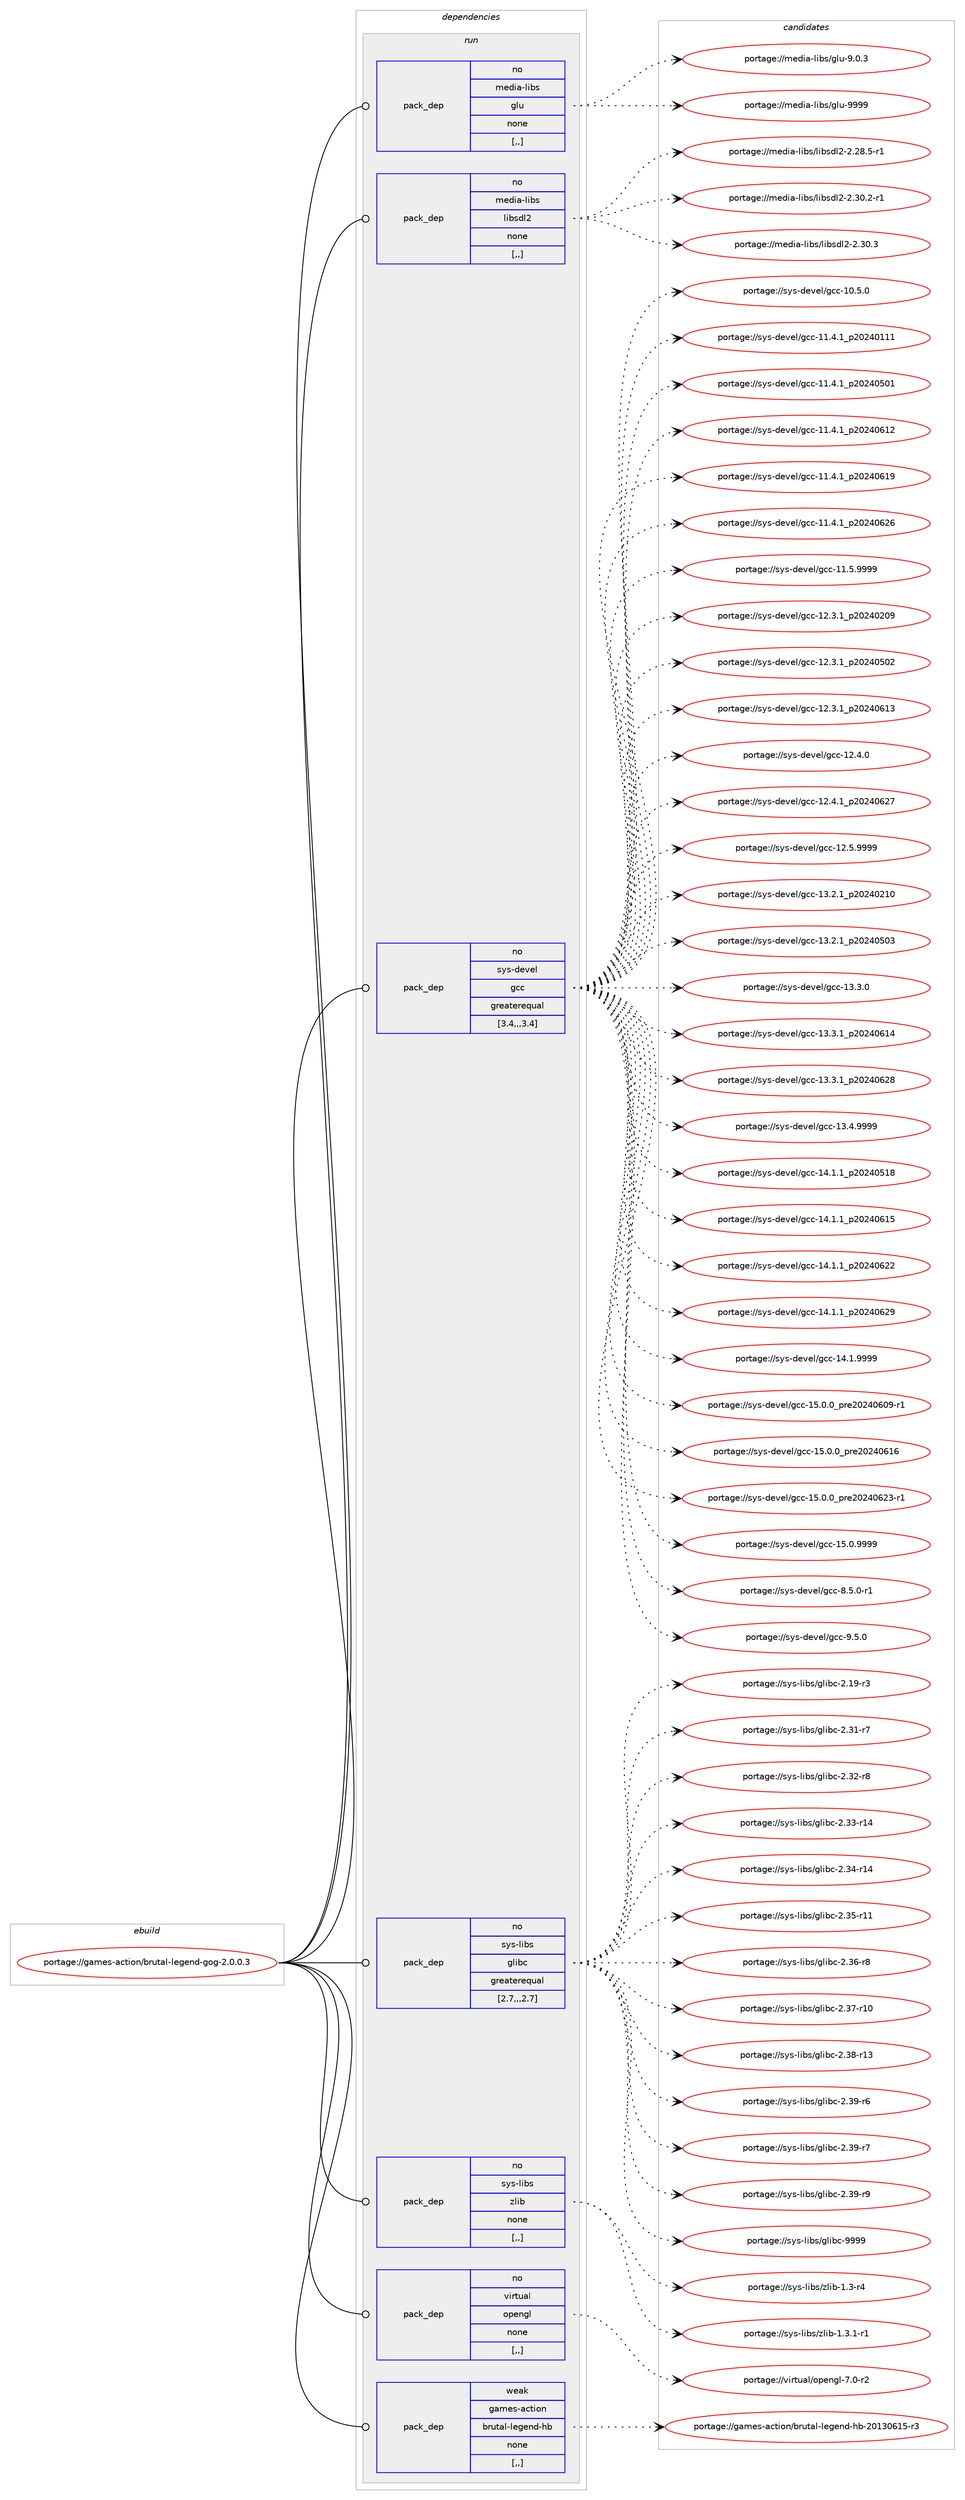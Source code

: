 digraph prolog {

# *************
# Graph options
# *************

newrank=true;
concentrate=true;
compound=true;
graph [rankdir=LR,fontname=Helvetica,fontsize=10,ranksep=1.5];#, ranksep=2.5, nodesep=0.2];
edge  [arrowhead=vee];
node  [fontname=Helvetica,fontsize=10];

# **********
# The ebuild
# **********

subgraph cluster_leftcol {
color=gray;
rank=same;
label=<<i>ebuild</i>>;
id [label="portage://games-action/brutal-legend-gog-2.0.0.3", color=red, width=4, href="../games-action/brutal-legend-gog-2.0.0.3.svg"];
}

# ****************
# The dependencies
# ****************

subgraph cluster_midcol {
color=gray;
label=<<i>dependencies</i>>;
subgraph cluster_compile {
fillcolor="#eeeeee";
style=filled;
label=<<i>compile</i>>;
}
subgraph cluster_compileandrun {
fillcolor="#eeeeee";
style=filled;
label=<<i>compile and run</i>>;
}
subgraph cluster_run {
fillcolor="#eeeeee";
style=filled;
label=<<i>run</i>>;
subgraph pack156230 {
dependency218981 [label=<<TABLE BORDER="0" CELLBORDER="1" CELLSPACING="0" CELLPADDING="4" WIDTH="220"><TR><TD ROWSPAN="6" CELLPADDING="30">pack_dep</TD></TR><TR><TD WIDTH="110">no</TD></TR><TR><TD>media-libs</TD></TR><TR><TD>glu</TD></TR><TR><TD>none</TD></TR><TR><TD>[,,]</TD></TR></TABLE>>, shape=none, color=blue];
}
id:e -> dependency218981:w [weight=20,style="solid",arrowhead="odot"];
subgraph pack156231 {
dependency218982 [label=<<TABLE BORDER="0" CELLBORDER="1" CELLSPACING="0" CELLPADDING="4" WIDTH="220"><TR><TD ROWSPAN="6" CELLPADDING="30">pack_dep</TD></TR><TR><TD WIDTH="110">no</TD></TR><TR><TD>media-libs</TD></TR><TR><TD>libsdl2</TD></TR><TR><TD>none</TD></TR><TR><TD>[,,]</TD></TR></TABLE>>, shape=none, color=blue];
}
id:e -> dependency218982:w [weight=20,style="solid",arrowhead="odot"];
subgraph pack156232 {
dependency218983 [label=<<TABLE BORDER="0" CELLBORDER="1" CELLSPACING="0" CELLPADDING="4" WIDTH="220"><TR><TD ROWSPAN="6" CELLPADDING="30">pack_dep</TD></TR><TR><TD WIDTH="110">no</TD></TR><TR><TD>sys-devel</TD></TR><TR><TD>gcc</TD></TR><TR><TD>greaterequal</TD></TR><TR><TD>[3.4,,,3.4]</TD></TR></TABLE>>, shape=none, color=blue];
}
id:e -> dependency218983:w [weight=20,style="solid",arrowhead="odot"];
subgraph pack156233 {
dependency218984 [label=<<TABLE BORDER="0" CELLBORDER="1" CELLSPACING="0" CELLPADDING="4" WIDTH="220"><TR><TD ROWSPAN="6" CELLPADDING="30">pack_dep</TD></TR><TR><TD WIDTH="110">no</TD></TR><TR><TD>sys-libs</TD></TR><TR><TD>glibc</TD></TR><TR><TD>greaterequal</TD></TR><TR><TD>[2.7,,,2.7]</TD></TR></TABLE>>, shape=none, color=blue];
}
id:e -> dependency218984:w [weight=20,style="solid",arrowhead="odot"];
subgraph pack156234 {
dependency218985 [label=<<TABLE BORDER="0" CELLBORDER="1" CELLSPACING="0" CELLPADDING="4" WIDTH="220"><TR><TD ROWSPAN="6" CELLPADDING="30">pack_dep</TD></TR><TR><TD WIDTH="110">no</TD></TR><TR><TD>sys-libs</TD></TR><TR><TD>zlib</TD></TR><TR><TD>none</TD></TR><TR><TD>[,,]</TD></TR></TABLE>>, shape=none, color=blue];
}
id:e -> dependency218985:w [weight=20,style="solid",arrowhead="odot"];
subgraph pack156235 {
dependency218986 [label=<<TABLE BORDER="0" CELLBORDER="1" CELLSPACING="0" CELLPADDING="4" WIDTH="220"><TR><TD ROWSPAN="6" CELLPADDING="30">pack_dep</TD></TR><TR><TD WIDTH="110">no</TD></TR><TR><TD>virtual</TD></TR><TR><TD>opengl</TD></TR><TR><TD>none</TD></TR><TR><TD>[,,]</TD></TR></TABLE>>, shape=none, color=blue];
}
id:e -> dependency218986:w [weight=20,style="solid",arrowhead="odot"];
subgraph pack156236 {
dependency218987 [label=<<TABLE BORDER="0" CELLBORDER="1" CELLSPACING="0" CELLPADDING="4" WIDTH="220"><TR><TD ROWSPAN="6" CELLPADDING="30">pack_dep</TD></TR><TR><TD WIDTH="110">weak</TD></TR><TR><TD>games-action</TD></TR><TR><TD>brutal-legend-hb</TD></TR><TR><TD>none</TD></TR><TR><TD>[,,]</TD></TR></TABLE>>, shape=none, color=blue];
}
id:e -> dependency218987:w [weight=20,style="solid",arrowhead="odot"];
}
}

# **************
# The candidates
# **************

subgraph cluster_choices {
rank=same;
color=gray;
label=<<i>candidates</i>>;

subgraph choice156230 {
color=black;
nodesep=1;
choice10910110010597451081059811547103108117455746484651 [label="portage://media-libs/glu-9.0.3", color=red, width=4,href="../media-libs/glu-9.0.3.svg"];
choice109101100105974510810598115471031081174557575757 [label="portage://media-libs/glu-9999", color=red, width=4,href="../media-libs/glu-9999.svg"];
dependency218981:e -> choice10910110010597451081059811547103108117455746484651:w [style=dotted,weight="100"];
dependency218981:e -> choice109101100105974510810598115471031081174557575757:w [style=dotted,weight="100"];
}
subgraph choice156231 {
color=black;
nodesep=1;
choice109101100105974510810598115471081059811510010850455046505646534511449 [label="portage://media-libs/libsdl2-2.28.5-r1", color=red, width=4,href="../media-libs/libsdl2-2.28.5-r1.svg"];
choice109101100105974510810598115471081059811510010850455046514846504511449 [label="portage://media-libs/libsdl2-2.30.2-r1", color=red, width=4,href="../media-libs/libsdl2-2.30.2-r1.svg"];
choice10910110010597451081059811547108105981151001085045504651484651 [label="portage://media-libs/libsdl2-2.30.3", color=red, width=4,href="../media-libs/libsdl2-2.30.3.svg"];
dependency218982:e -> choice109101100105974510810598115471081059811510010850455046505646534511449:w [style=dotted,weight="100"];
dependency218982:e -> choice109101100105974510810598115471081059811510010850455046514846504511449:w [style=dotted,weight="100"];
dependency218982:e -> choice10910110010597451081059811547108105981151001085045504651484651:w [style=dotted,weight="100"];
}
subgraph choice156232 {
color=black;
nodesep=1;
choice1151211154510010111810110847103999945494846534648 [label="portage://sys-devel/gcc-10.5.0", color=red, width=4,href="../sys-devel/gcc-10.5.0.svg"];
choice1151211154510010111810110847103999945494946524649951125048505248494949 [label="portage://sys-devel/gcc-11.4.1_p20240111", color=red, width=4,href="../sys-devel/gcc-11.4.1_p20240111.svg"];
choice1151211154510010111810110847103999945494946524649951125048505248534849 [label="portage://sys-devel/gcc-11.4.1_p20240501", color=red, width=4,href="../sys-devel/gcc-11.4.1_p20240501.svg"];
choice1151211154510010111810110847103999945494946524649951125048505248544950 [label="portage://sys-devel/gcc-11.4.1_p20240612", color=red, width=4,href="../sys-devel/gcc-11.4.1_p20240612.svg"];
choice1151211154510010111810110847103999945494946524649951125048505248544957 [label="portage://sys-devel/gcc-11.4.1_p20240619", color=red, width=4,href="../sys-devel/gcc-11.4.1_p20240619.svg"];
choice1151211154510010111810110847103999945494946524649951125048505248545054 [label="portage://sys-devel/gcc-11.4.1_p20240626", color=red, width=4,href="../sys-devel/gcc-11.4.1_p20240626.svg"];
choice1151211154510010111810110847103999945494946534657575757 [label="portage://sys-devel/gcc-11.5.9999", color=red, width=4,href="../sys-devel/gcc-11.5.9999.svg"];
choice1151211154510010111810110847103999945495046514649951125048505248504857 [label="portage://sys-devel/gcc-12.3.1_p20240209", color=red, width=4,href="../sys-devel/gcc-12.3.1_p20240209.svg"];
choice1151211154510010111810110847103999945495046514649951125048505248534850 [label="portage://sys-devel/gcc-12.3.1_p20240502", color=red, width=4,href="../sys-devel/gcc-12.3.1_p20240502.svg"];
choice1151211154510010111810110847103999945495046514649951125048505248544951 [label="portage://sys-devel/gcc-12.3.1_p20240613", color=red, width=4,href="../sys-devel/gcc-12.3.1_p20240613.svg"];
choice1151211154510010111810110847103999945495046524648 [label="portage://sys-devel/gcc-12.4.0", color=red, width=4,href="../sys-devel/gcc-12.4.0.svg"];
choice1151211154510010111810110847103999945495046524649951125048505248545055 [label="portage://sys-devel/gcc-12.4.1_p20240627", color=red, width=4,href="../sys-devel/gcc-12.4.1_p20240627.svg"];
choice1151211154510010111810110847103999945495046534657575757 [label="portage://sys-devel/gcc-12.5.9999", color=red, width=4,href="../sys-devel/gcc-12.5.9999.svg"];
choice1151211154510010111810110847103999945495146504649951125048505248504948 [label="portage://sys-devel/gcc-13.2.1_p20240210", color=red, width=4,href="../sys-devel/gcc-13.2.1_p20240210.svg"];
choice1151211154510010111810110847103999945495146504649951125048505248534851 [label="portage://sys-devel/gcc-13.2.1_p20240503", color=red, width=4,href="../sys-devel/gcc-13.2.1_p20240503.svg"];
choice1151211154510010111810110847103999945495146514648 [label="portage://sys-devel/gcc-13.3.0", color=red, width=4,href="../sys-devel/gcc-13.3.0.svg"];
choice1151211154510010111810110847103999945495146514649951125048505248544952 [label="portage://sys-devel/gcc-13.3.1_p20240614", color=red, width=4,href="../sys-devel/gcc-13.3.1_p20240614.svg"];
choice1151211154510010111810110847103999945495146514649951125048505248545056 [label="portage://sys-devel/gcc-13.3.1_p20240628", color=red, width=4,href="../sys-devel/gcc-13.3.1_p20240628.svg"];
choice1151211154510010111810110847103999945495146524657575757 [label="portage://sys-devel/gcc-13.4.9999", color=red, width=4,href="../sys-devel/gcc-13.4.9999.svg"];
choice1151211154510010111810110847103999945495246494649951125048505248534956 [label="portage://sys-devel/gcc-14.1.1_p20240518", color=red, width=4,href="../sys-devel/gcc-14.1.1_p20240518.svg"];
choice1151211154510010111810110847103999945495246494649951125048505248544953 [label="portage://sys-devel/gcc-14.1.1_p20240615", color=red, width=4,href="../sys-devel/gcc-14.1.1_p20240615.svg"];
choice1151211154510010111810110847103999945495246494649951125048505248545050 [label="portage://sys-devel/gcc-14.1.1_p20240622", color=red, width=4,href="../sys-devel/gcc-14.1.1_p20240622.svg"];
choice1151211154510010111810110847103999945495246494649951125048505248545057 [label="portage://sys-devel/gcc-14.1.1_p20240629", color=red, width=4,href="../sys-devel/gcc-14.1.1_p20240629.svg"];
choice1151211154510010111810110847103999945495246494657575757 [label="portage://sys-devel/gcc-14.1.9999", color=red, width=4,href="../sys-devel/gcc-14.1.9999.svg"];
choice11512111545100101118101108471039999454953464846489511211410150485052485448574511449 [label="portage://sys-devel/gcc-15.0.0_pre20240609-r1", color=red, width=4,href="../sys-devel/gcc-15.0.0_pre20240609-r1.svg"];
choice1151211154510010111810110847103999945495346484648951121141015048505248544954 [label="portage://sys-devel/gcc-15.0.0_pre20240616", color=red, width=4,href="../sys-devel/gcc-15.0.0_pre20240616.svg"];
choice11512111545100101118101108471039999454953464846489511211410150485052485450514511449 [label="portage://sys-devel/gcc-15.0.0_pre20240623-r1", color=red, width=4,href="../sys-devel/gcc-15.0.0_pre20240623-r1.svg"];
choice1151211154510010111810110847103999945495346484657575757 [label="portage://sys-devel/gcc-15.0.9999", color=red, width=4,href="../sys-devel/gcc-15.0.9999.svg"];
choice115121115451001011181011084710399994556465346484511449 [label="portage://sys-devel/gcc-8.5.0-r1", color=red, width=4,href="../sys-devel/gcc-8.5.0-r1.svg"];
choice11512111545100101118101108471039999455746534648 [label="portage://sys-devel/gcc-9.5.0", color=red, width=4,href="../sys-devel/gcc-9.5.0.svg"];
dependency218983:e -> choice1151211154510010111810110847103999945494846534648:w [style=dotted,weight="100"];
dependency218983:e -> choice1151211154510010111810110847103999945494946524649951125048505248494949:w [style=dotted,weight="100"];
dependency218983:e -> choice1151211154510010111810110847103999945494946524649951125048505248534849:w [style=dotted,weight="100"];
dependency218983:e -> choice1151211154510010111810110847103999945494946524649951125048505248544950:w [style=dotted,weight="100"];
dependency218983:e -> choice1151211154510010111810110847103999945494946524649951125048505248544957:w [style=dotted,weight="100"];
dependency218983:e -> choice1151211154510010111810110847103999945494946524649951125048505248545054:w [style=dotted,weight="100"];
dependency218983:e -> choice1151211154510010111810110847103999945494946534657575757:w [style=dotted,weight="100"];
dependency218983:e -> choice1151211154510010111810110847103999945495046514649951125048505248504857:w [style=dotted,weight="100"];
dependency218983:e -> choice1151211154510010111810110847103999945495046514649951125048505248534850:w [style=dotted,weight="100"];
dependency218983:e -> choice1151211154510010111810110847103999945495046514649951125048505248544951:w [style=dotted,weight="100"];
dependency218983:e -> choice1151211154510010111810110847103999945495046524648:w [style=dotted,weight="100"];
dependency218983:e -> choice1151211154510010111810110847103999945495046524649951125048505248545055:w [style=dotted,weight="100"];
dependency218983:e -> choice1151211154510010111810110847103999945495046534657575757:w [style=dotted,weight="100"];
dependency218983:e -> choice1151211154510010111810110847103999945495146504649951125048505248504948:w [style=dotted,weight="100"];
dependency218983:e -> choice1151211154510010111810110847103999945495146504649951125048505248534851:w [style=dotted,weight="100"];
dependency218983:e -> choice1151211154510010111810110847103999945495146514648:w [style=dotted,weight="100"];
dependency218983:e -> choice1151211154510010111810110847103999945495146514649951125048505248544952:w [style=dotted,weight="100"];
dependency218983:e -> choice1151211154510010111810110847103999945495146514649951125048505248545056:w [style=dotted,weight="100"];
dependency218983:e -> choice1151211154510010111810110847103999945495146524657575757:w [style=dotted,weight="100"];
dependency218983:e -> choice1151211154510010111810110847103999945495246494649951125048505248534956:w [style=dotted,weight="100"];
dependency218983:e -> choice1151211154510010111810110847103999945495246494649951125048505248544953:w [style=dotted,weight="100"];
dependency218983:e -> choice1151211154510010111810110847103999945495246494649951125048505248545050:w [style=dotted,weight="100"];
dependency218983:e -> choice1151211154510010111810110847103999945495246494649951125048505248545057:w [style=dotted,weight="100"];
dependency218983:e -> choice1151211154510010111810110847103999945495246494657575757:w [style=dotted,weight="100"];
dependency218983:e -> choice11512111545100101118101108471039999454953464846489511211410150485052485448574511449:w [style=dotted,weight="100"];
dependency218983:e -> choice1151211154510010111810110847103999945495346484648951121141015048505248544954:w [style=dotted,weight="100"];
dependency218983:e -> choice11512111545100101118101108471039999454953464846489511211410150485052485450514511449:w [style=dotted,weight="100"];
dependency218983:e -> choice1151211154510010111810110847103999945495346484657575757:w [style=dotted,weight="100"];
dependency218983:e -> choice115121115451001011181011084710399994556465346484511449:w [style=dotted,weight="100"];
dependency218983:e -> choice11512111545100101118101108471039999455746534648:w [style=dotted,weight="100"];
}
subgraph choice156233 {
color=black;
nodesep=1;
choice115121115451081059811547103108105989945504649574511451 [label="portage://sys-libs/glibc-2.19-r3", color=red, width=4,href="../sys-libs/glibc-2.19-r3.svg"];
choice115121115451081059811547103108105989945504651494511455 [label="portage://sys-libs/glibc-2.31-r7", color=red, width=4,href="../sys-libs/glibc-2.31-r7.svg"];
choice115121115451081059811547103108105989945504651504511456 [label="portage://sys-libs/glibc-2.32-r8", color=red, width=4,href="../sys-libs/glibc-2.32-r8.svg"];
choice11512111545108105981154710310810598994550465151451144952 [label="portage://sys-libs/glibc-2.33-r14", color=red, width=4,href="../sys-libs/glibc-2.33-r14.svg"];
choice11512111545108105981154710310810598994550465152451144952 [label="portage://sys-libs/glibc-2.34-r14", color=red, width=4,href="../sys-libs/glibc-2.34-r14.svg"];
choice11512111545108105981154710310810598994550465153451144949 [label="portage://sys-libs/glibc-2.35-r11", color=red, width=4,href="../sys-libs/glibc-2.35-r11.svg"];
choice115121115451081059811547103108105989945504651544511456 [label="portage://sys-libs/glibc-2.36-r8", color=red, width=4,href="../sys-libs/glibc-2.36-r8.svg"];
choice11512111545108105981154710310810598994550465155451144948 [label="portage://sys-libs/glibc-2.37-r10", color=red, width=4,href="../sys-libs/glibc-2.37-r10.svg"];
choice11512111545108105981154710310810598994550465156451144951 [label="portage://sys-libs/glibc-2.38-r13", color=red, width=4,href="../sys-libs/glibc-2.38-r13.svg"];
choice115121115451081059811547103108105989945504651574511454 [label="portage://sys-libs/glibc-2.39-r6", color=red, width=4,href="../sys-libs/glibc-2.39-r6.svg"];
choice115121115451081059811547103108105989945504651574511455 [label="portage://sys-libs/glibc-2.39-r7", color=red, width=4,href="../sys-libs/glibc-2.39-r7.svg"];
choice115121115451081059811547103108105989945504651574511457 [label="portage://sys-libs/glibc-2.39-r9", color=red, width=4,href="../sys-libs/glibc-2.39-r9.svg"];
choice11512111545108105981154710310810598994557575757 [label="portage://sys-libs/glibc-9999", color=red, width=4,href="../sys-libs/glibc-9999.svg"];
dependency218984:e -> choice115121115451081059811547103108105989945504649574511451:w [style=dotted,weight="100"];
dependency218984:e -> choice115121115451081059811547103108105989945504651494511455:w [style=dotted,weight="100"];
dependency218984:e -> choice115121115451081059811547103108105989945504651504511456:w [style=dotted,weight="100"];
dependency218984:e -> choice11512111545108105981154710310810598994550465151451144952:w [style=dotted,weight="100"];
dependency218984:e -> choice11512111545108105981154710310810598994550465152451144952:w [style=dotted,weight="100"];
dependency218984:e -> choice11512111545108105981154710310810598994550465153451144949:w [style=dotted,weight="100"];
dependency218984:e -> choice115121115451081059811547103108105989945504651544511456:w [style=dotted,weight="100"];
dependency218984:e -> choice11512111545108105981154710310810598994550465155451144948:w [style=dotted,weight="100"];
dependency218984:e -> choice11512111545108105981154710310810598994550465156451144951:w [style=dotted,weight="100"];
dependency218984:e -> choice115121115451081059811547103108105989945504651574511454:w [style=dotted,weight="100"];
dependency218984:e -> choice115121115451081059811547103108105989945504651574511455:w [style=dotted,weight="100"];
dependency218984:e -> choice115121115451081059811547103108105989945504651574511457:w [style=dotted,weight="100"];
dependency218984:e -> choice11512111545108105981154710310810598994557575757:w [style=dotted,weight="100"];
}
subgraph choice156234 {
color=black;
nodesep=1;
choice11512111545108105981154712210810598454946514511452 [label="portage://sys-libs/zlib-1.3-r4", color=red, width=4,href="../sys-libs/zlib-1.3-r4.svg"];
choice115121115451081059811547122108105984549465146494511449 [label="portage://sys-libs/zlib-1.3.1-r1", color=red, width=4,href="../sys-libs/zlib-1.3.1-r1.svg"];
dependency218985:e -> choice11512111545108105981154712210810598454946514511452:w [style=dotted,weight="100"];
dependency218985:e -> choice115121115451081059811547122108105984549465146494511449:w [style=dotted,weight="100"];
}
subgraph choice156235 {
color=black;
nodesep=1;
choice1181051141161179710847111112101110103108455546484511450 [label="portage://virtual/opengl-7.0-r2", color=red, width=4,href="../virtual/opengl-7.0-r2.svg"];
dependency218986:e -> choice1181051141161179710847111112101110103108455546484511450:w [style=dotted,weight="100"];
}
subgraph choice156236 {
color=black;
nodesep=1;
choice103971091011154597991161051111104798114117116971084510810110310111010045104984550484951485449534511451 [label="portage://games-action/brutal-legend-hb-20130615-r3", color=red, width=4,href="../games-action/brutal-legend-hb-20130615-r3.svg"];
dependency218987:e -> choice103971091011154597991161051111104798114117116971084510810110310111010045104984550484951485449534511451:w [style=dotted,weight="100"];
}
}

}
